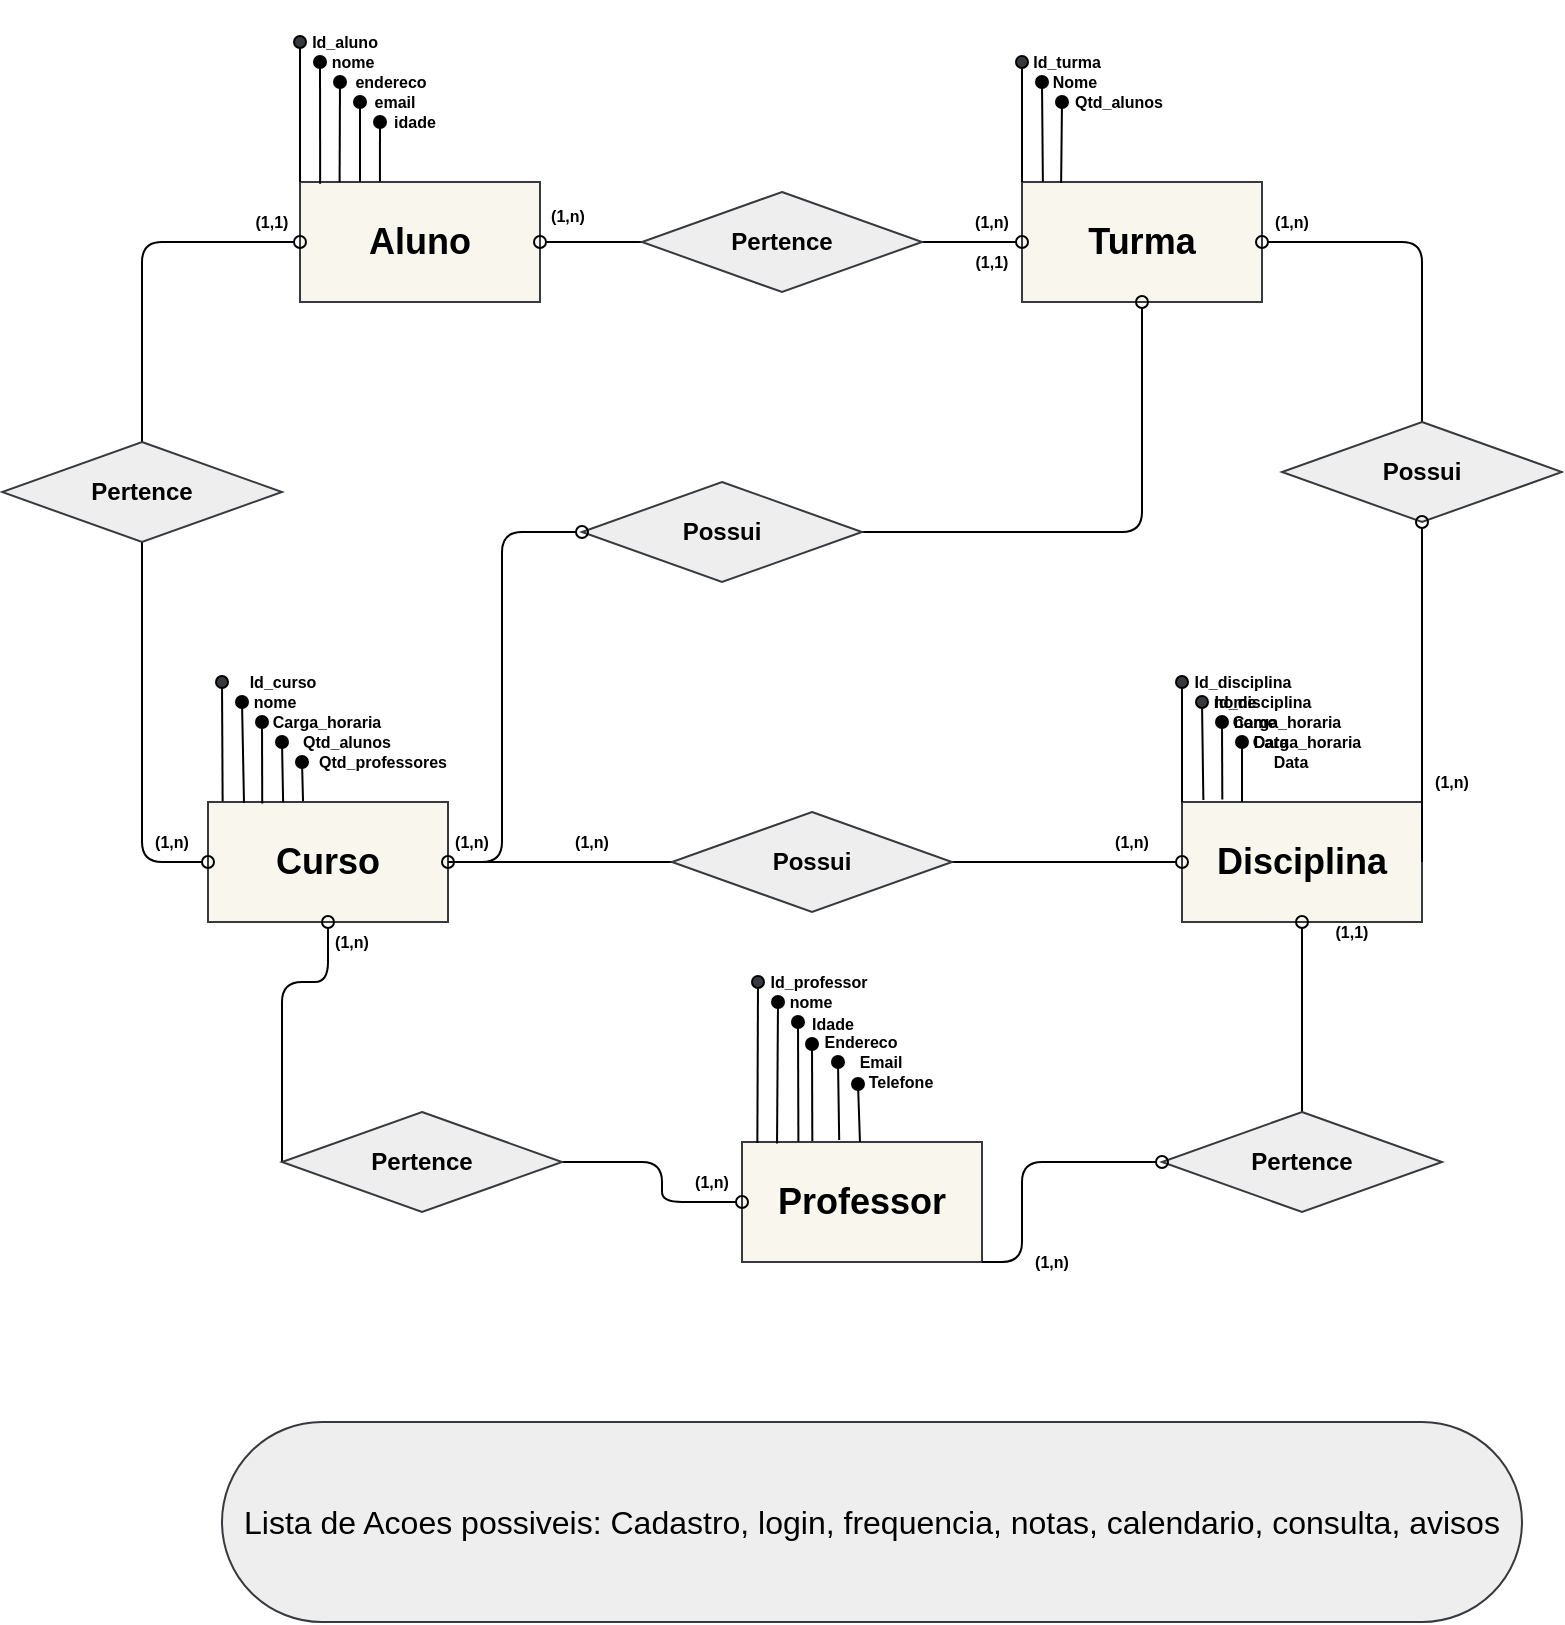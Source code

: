 <mxfile>
    <diagram id="jawHi2lJ_B6Cq0XuXYQZ" name="Page-1">
        <mxGraphModel dx="692" dy="394" grid="1" gridSize="10" guides="1" tooltips="1" connect="1" arrows="1" fold="1" page="1" pageScale="1" pageWidth="850" pageHeight="1100" math="0" shadow="0">
            <root>
                <mxCell id="0"/>
                <mxCell id="1" parent="0"/>
                <mxCell id="118" value="" style="group" vertex="1" connectable="0" parent="1">
                    <mxGeometry x="149" y="40" width="140" height="150" as="geometry"/>
                </mxCell>
                <mxCell id="2" value="&lt;h2&gt;&lt;font color=&quot;#000000&quot;&gt;Aluno&lt;/font&gt;&lt;/h2&gt;" style="rounded=0;whiteSpace=wrap;html=1;fillColor=#f9f7ed;strokeColor=#36393d;" parent="118" vertex="1">
                    <mxGeometry x="20" y="90" width="120" height="60" as="geometry"/>
                </mxCell>
                <mxCell id="114" value="" style="group" vertex="1" connectable="0" parent="118">
                    <mxGeometry width="97" height="80" as="geometry"/>
                </mxCell>
                <mxCell id="28" value="" style="group" vertex="1" connectable="0" parent="114">
                    <mxGeometry width="87" height="70" as="geometry"/>
                </mxCell>
                <mxCell id="11" value="" style="shape=waypoint;sketch=0;fillStyle=solid;size=6;pointerEvents=1;points=[];resizable=0;rotatable=0;perimeter=centerPerimeter;snapToPoint=1;fillColor=#eeeeee;strokeColor=#36393d;" parent="28" vertex="1">
                    <mxGeometry width="40" height="40" as="geometry"/>
                </mxCell>
                <mxCell id="13" value="Id_aluno" style="text;strokeColor=none;fillColor=none;html=1;fontSize=8;fontStyle=1;verticalAlign=middle;align=center;fontColor=#000000;" parent="28" vertex="1">
                    <mxGeometry x="22" y="10" width="40" height="20" as="geometry"/>
                </mxCell>
                <mxCell id="14" value="nome" style="text;strokeColor=none;fillColor=none;html=1;fontSize=8;fontStyle=1;verticalAlign=middle;align=center;fontColor=#000000;" parent="28" vertex="1">
                    <mxGeometry x="26" y="20" width="40" height="20" as="geometry"/>
                </mxCell>
                <mxCell id="15" value="endereco" style="text;strokeColor=none;fillColor=none;html=1;fontSize=8;fontStyle=1;verticalAlign=middle;align=center;fontColor=#000000;" parent="28" vertex="1">
                    <mxGeometry x="45" y="30" width="40" height="20" as="geometry"/>
                </mxCell>
                <mxCell id="16" value="email" style="text;strokeColor=none;fillColor=none;html=1;fontSize=8;fontStyle=1;verticalAlign=middle;align=center;fontColor=#000000;" parent="28" vertex="1">
                    <mxGeometry x="47" y="40" width="40" height="20" as="geometry"/>
                </mxCell>
                <mxCell id="18" value="" style="shape=waypoint;sketch=0;fillStyle=solid;size=6;pointerEvents=1;points=[];resizable=0;rotatable=0;perimeter=centerPerimeter;snapToPoint=1;" parent="28" vertex="1">
                    <mxGeometry x="10" y="10" width="40" height="40" as="geometry"/>
                </mxCell>
                <mxCell id="21" value="" style="shape=waypoint;sketch=0;fillStyle=solid;size=6;pointerEvents=1;points=[];resizable=0;rotatable=0;perimeter=centerPerimeter;snapToPoint=1;" parent="28" vertex="1">
                    <mxGeometry x="20" y="20" width="40" height="40" as="geometry"/>
                </mxCell>
                <mxCell id="22" value="" style="shape=waypoint;sketch=0;fillStyle=solid;size=6;pointerEvents=1;points=[];resizable=0;rotatable=0;perimeter=centerPerimeter;snapToPoint=1;" parent="28" vertex="1">
                    <mxGeometry x="30" y="30" width="40" height="40" as="geometry"/>
                </mxCell>
                <mxCell id="109" value="idade" style="text;strokeColor=none;fillColor=none;html=1;fontSize=8;fontStyle=1;verticalAlign=middle;align=center;fontColor=#000000;" vertex="1" parent="114">
                    <mxGeometry x="57" y="50" width="40" height="20" as="geometry"/>
                </mxCell>
                <mxCell id="110" value="" style="shape=waypoint;sketch=0;fillStyle=solid;size=6;pointerEvents=1;points=[];resizable=0;rotatable=0;perimeter=centerPerimeter;snapToPoint=1;" vertex="1" parent="114">
                    <mxGeometry x="40" y="40" width="40" height="40" as="geometry"/>
                </mxCell>
                <mxCell id="27" style="edgeStyle=none;html=1;fontSize=8;fontColor=#000000;endArrow=oval;endFill=0;exitX=0;exitY=0;exitDx=0;exitDy=0;" parent="118" source="2" target="11" edge="1">
                    <mxGeometry relative="1" as="geometry"/>
                </mxCell>
                <mxCell id="26" style="edgeStyle=none;html=1;fontSize=8;fontColor=#000000;endArrow=oval;endFill=0;exitX=0.084;exitY=0.015;exitDx=0;exitDy=0;exitPerimeter=0;" parent="118" source="2" target="18" edge="1">
                    <mxGeometry relative="1" as="geometry"/>
                </mxCell>
                <mxCell id="25" style="edgeStyle=none;html=1;entryX=-0.004;entryY=0.517;entryDx=0;entryDy=0;entryPerimeter=0;fontSize=8;fontColor=#000000;endArrow=oval;endFill=0;exitX=0.165;exitY=0.002;exitDx=0;exitDy=0;exitPerimeter=0;" parent="118" source="2" target="21" edge="1">
                    <mxGeometry relative="1" as="geometry"/>
                </mxCell>
                <mxCell id="24" style="edgeStyle=none;html=1;fontSize=8;fontColor=#000000;endArrow=oval;endFill=0;exitX=0.25;exitY=0;exitDx=0;exitDy=0;" parent="118" source="2" target="22" edge="1">
                    <mxGeometry relative="1" as="geometry"/>
                </mxCell>
                <mxCell id="111" style="edgeStyle=none;html=1;entryX=0.481;entryY=0.446;entryDx=0;entryDy=0;entryPerimeter=0;fontSize=8;fontColor=#000000;endArrow=oval;endFill=0;exitX=0.333;exitY=-0.004;exitDx=0;exitDy=0;exitPerimeter=0;" edge="1" parent="118" source="2" target="110">
                    <mxGeometry relative="1" as="geometry"/>
                </mxCell>
                <mxCell id="119" value="" style="group" vertex="1" connectable="0" parent="1">
                    <mxGeometry x="510" y="50" width="140" height="140" as="geometry"/>
                </mxCell>
                <mxCell id="9" value="&lt;h2&gt;&lt;font color=&quot;#000000&quot;&gt;Turma&lt;/font&gt;&lt;/h2&gt;" style="rounded=0;whiteSpace=wrap;html=1;fillColor=#f9f7ed;strokeColor=#36393d;" parent="119" vertex="1">
                    <mxGeometry x="20" y="80" width="120" height="60" as="geometry"/>
                </mxCell>
                <mxCell id="113" value="" style="group" vertex="1" connectable="0" parent="119">
                    <mxGeometry width="88" height="70" as="geometry"/>
                </mxCell>
                <mxCell id="29" value="" style="group" vertex="1" connectable="0" parent="113">
                    <mxGeometry width="88" height="70" as="geometry"/>
                </mxCell>
                <mxCell id="36" value="" style="shape=waypoint;sketch=0;fillStyle=solid;size=6;pointerEvents=1;points=[];resizable=0;rotatable=0;perimeter=centerPerimeter;snapToPoint=1;" vertex="1" parent="29">
                    <mxGeometry x="20" y="20" width="40" height="40" as="geometry"/>
                </mxCell>
                <mxCell id="112" value="" style="group" vertex="1" connectable="0" parent="29">
                    <mxGeometry width="88" height="50" as="geometry"/>
                </mxCell>
                <mxCell id="30" value="" style="shape=waypoint;sketch=0;fillStyle=solid;size=6;pointerEvents=1;points=[];resizable=0;rotatable=0;perimeter=centerPerimeter;snapToPoint=1;fillColor=#eeeeee;strokeColor=#36393d;" vertex="1" parent="112">
                    <mxGeometry width="40" height="40" as="geometry"/>
                </mxCell>
                <mxCell id="31" value="Id_turma" style="text;strokeColor=none;fillColor=none;html=1;fontSize=8;fontStyle=1;verticalAlign=middle;align=center;fontColor=#000000;" vertex="1" parent="112">
                    <mxGeometry x="22" y="10" width="40" height="20" as="geometry"/>
                </mxCell>
                <mxCell id="32" value="Nome" style="text;strokeColor=none;fillColor=none;html=1;fontSize=8;fontStyle=1;verticalAlign=middle;align=center;fontColor=#000000;" vertex="1" parent="112">
                    <mxGeometry x="26" y="20" width="40" height="20" as="geometry"/>
                </mxCell>
                <mxCell id="33" value="Qtd_alunos" style="text;strokeColor=none;fillColor=none;html=1;fontSize=8;fontStyle=1;verticalAlign=middle;align=center;fontColor=#000000;" vertex="1" parent="112">
                    <mxGeometry x="48" y="30" width="40" height="20" as="geometry"/>
                </mxCell>
                <mxCell id="35" value="" style="shape=waypoint;sketch=0;fillStyle=solid;size=6;pointerEvents=1;points=[];resizable=0;rotatable=0;perimeter=centerPerimeter;snapToPoint=1;" vertex="1" parent="112">
                    <mxGeometry x="10" y="10" width="40" height="40" as="geometry"/>
                </mxCell>
                <mxCell id="40" style="edgeStyle=none;html=1;fontSize=8;fontColor=#000000;endArrow=oval;endFill=0;exitX=0.163;exitY=0.009;exitDx=0;exitDy=0;exitPerimeter=0;" edge="1" parent="119" source="9" target="36">
                    <mxGeometry relative="1" as="geometry"/>
                </mxCell>
                <mxCell id="38" style="edgeStyle=none;html=1;fontSize=8;fontColor=#000000;endArrow=oval;endFill=0;exitX=0;exitY=0;exitDx=0;exitDy=0;" edge="1" parent="119" source="9" target="30">
                    <mxGeometry relative="1" as="geometry"/>
                </mxCell>
                <mxCell id="39" style="edgeStyle=none;html=1;fontSize=8;fontColor=#000000;endArrow=oval;endFill=0;exitX=0.087;exitY=-0.001;exitDx=0;exitDy=0;exitPerimeter=0;" edge="1" parent="119" source="9" target="35">
                    <mxGeometry relative="1" as="geometry"/>
                </mxCell>
                <mxCell id="145" value="&lt;b&gt;(1,n)&lt;/b&gt;" style="text;html=1;strokeColor=none;fillColor=none;align=center;verticalAlign=middle;whiteSpace=wrap;rounded=0;fontSize=8;fontColor=#000000;" vertex="1" parent="119">
                    <mxGeometry x="-10" y="90" width="30" height="20" as="geometry"/>
                </mxCell>
                <mxCell id="161" value="&lt;b&gt;(1,1)&lt;/b&gt;" style="text;html=1;strokeColor=none;fillColor=none;align=center;verticalAlign=middle;whiteSpace=wrap;rounded=0;fontSize=8;fontColor=#000000;" vertex="1" parent="119">
                    <mxGeometry x="-10" y="110" width="30" height="20" as="geometry"/>
                </mxCell>
                <mxCell id="120" value="" style="group" vertex="1" connectable="0" parent="1">
                    <mxGeometry x="590" y="360" width="140" height="140" as="geometry"/>
                </mxCell>
                <mxCell id="10" value="&lt;h2&gt;&lt;font color=&quot;#000000&quot;&gt;Disciplina&lt;/font&gt;&lt;/h2&gt;" style="rounded=0;whiteSpace=wrap;html=1;fillColor=#f9f7ed;strokeColor=#36393d;" parent="120" vertex="1">
                    <mxGeometry x="20" y="80" width="120" height="60" as="geometry"/>
                </mxCell>
                <mxCell id="115" value="" style="group" vertex="1" connectable="0" parent="120">
                    <mxGeometry width="102" height="70" as="geometry"/>
                </mxCell>
                <mxCell id="41" value="Id_disciplina" style="text;strokeColor=none;fillColor=none;html=1;fontSize=8;fontStyle=1;verticalAlign=middle;align=center;fontColor=#000000;" vertex="1" parent="115">
                    <mxGeometry x="30" y="10" width="40" height="20" as="geometry"/>
                </mxCell>
                <mxCell id="42" value="nome" style="text;strokeColor=none;fillColor=none;html=1;fontSize=8;fontStyle=1;verticalAlign=middle;align=center;fontColor=#000000;" vertex="1" parent="115">
                    <mxGeometry x="26" y="20" width="40" height="20" as="geometry"/>
                </mxCell>
                <mxCell id="43" value="Carga_horaria" style="text;strokeColor=none;fillColor=none;html=1;fontSize=8;fontStyle=1;verticalAlign=middle;align=center;fontColor=#000000;" vertex="1" parent="115">
                    <mxGeometry x="52" y="30" width="40" height="20" as="geometry"/>
                </mxCell>
                <mxCell id="44" value="Data" style="text;strokeColor=none;fillColor=none;html=1;fontSize=8;fontStyle=1;verticalAlign=middle;align=center;fontColor=#000000;" vertex="1" parent="115">
                    <mxGeometry x="44" y="40" width="40" height="20" as="geometry"/>
                </mxCell>
                <mxCell id="45" value="" style="shape=waypoint;sketch=0;fillStyle=solid;size=6;pointerEvents=1;points=[];resizable=0;rotatable=0;perimeter=centerPerimeter;snapToPoint=1;" vertex="1" parent="115">
                    <mxGeometry x="10" y="10" width="40" height="40" as="geometry"/>
                </mxCell>
                <mxCell id="46" value="" style="shape=waypoint;sketch=0;fillStyle=solid;size=6;pointerEvents=1;points=[];resizable=0;rotatable=0;perimeter=centerPerimeter;snapToPoint=1;" vertex="1" parent="115">
                    <mxGeometry x="20" y="20" width="40" height="40" as="geometry"/>
                </mxCell>
                <mxCell id="47" value="" style="shape=waypoint;sketch=0;fillStyle=solid;size=6;pointerEvents=1;points=[];resizable=0;rotatable=0;perimeter=centerPerimeter;snapToPoint=1;fillColor=#eeeeee;strokeColor=#36393d;" vertex="1" parent="115">
                    <mxGeometry width="40" height="40" as="geometry"/>
                </mxCell>
                <mxCell id="48" value="" style="shape=waypoint;sketch=0;fillStyle=solid;size=6;pointerEvents=1;points=[];resizable=0;rotatable=0;perimeter=centerPerimeter;snapToPoint=1;" vertex="1" parent="115">
                    <mxGeometry x="30" y="30" width="40" height="40" as="geometry"/>
                </mxCell>
                <mxCell id="84" value="Id_disciplina" style="text;strokeColor=none;fillColor=none;html=1;fontSize=8;fontStyle=1;verticalAlign=middle;align=center;fontColor=#000000;" vertex="1" parent="115">
                    <mxGeometry x="40" y="20" width="40" height="20" as="geometry"/>
                </mxCell>
                <mxCell id="85" value="nome" style="text;strokeColor=none;fillColor=none;html=1;fontSize=8;fontStyle=1;verticalAlign=middle;align=center;fontColor=#000000;" vertex="1" parent="115">
                    <mxGeometry x="36" y="30" width="40" height="20" as="geometry"/>
                </mxCell>
                <mxCell id="86" value="Carga_horaria" style="text;strokeColor=none;fillColor=none;html=1;fontSize=8;fontStyle=1;verticalAlign=middle;align=center;fontColor=#000000;" vertex="1" parent="115">
                    <mxGeometry x="62" y="40" width="40" height="20" as="geometry"/>
                </mxCell>
                <mxCell id="87" value="Data" style="text;strokeColor=none;fillColor=none;html=1;fontSize=8;fontStyle=1;verticalAlign=middle;align=center;fontColor=#000000;" vertex="1" parent="115">
                    <mxGeometry x="54" y="50" width="40" height="20" as="geometry"/>
                </mxCell>
                <mxCell id="88" value="" style="shape=waypoint;sketch=0;fillStyle=solid;size=6;pointerEvents=1;points=[];resizable=0;rotatable=0;perimeter=centerPerimeter;snapToPoint=1;" vertex="1" parent="115">
                    <mxGeometry x="20" y="20" width="40" height="40" as="geometry"/>
                </mxCell>
                <mxCell id="89" value="" style="shape=waypoint;sketch=0;fillStyle=solid;size=6;pointerEvents=1;points=[];resizable=0;rotatable=0;perimeter=centerPerimeter;snapToPoint=1;" vertex="1" parent="115">
                    <mxGeometry x="30" y="30" width="40" height="40" as="geometry"/>
                </mxCell>
                <mxCell id="90" value="" style="shape=waypoint;sketch=0;fillStyle=solid;size=6;pointerEvents=1;points=[];resizable=0;rotatable=0;perimeter=centerPerimeter;snapToPoint=1;fillColor=#eeeeee;strokeColor=#36393d;" vertex="1" parent="115">
                    <mxGeometry x="10" y="10" width="40" height="40" as="geometry"/>
                </mxCell>
                <mxCell id="51" style="edgeStyle=none;html=1;fontSize=8;fontColor=#000000;endArrow=oval;endFill=0;exitX=0.089;exitY=-0.017;exitDx=0;exitDy=0;exitPerimeter=0;" edge="1" parent="120" source="10" target="45">
                    <mxGeometry relative="1" as="geometry"/>
                </mxCell>
                <mxCell id="52" style="edgeStyle=none;html=1;fontSize=8;fontColor=#000000;endArrow=oval;endFill=0;exitX=0.168;exitY=-0.021;exitDx=0;exitDy=0;exitPerimeter=0;" edge="1" parent="120" source="10" target="46">
                    <mxGeometry relative="1" as="geometry"/>
                </mxCell>
                <mxCell id="49" style="edgeStyle=none;html=1;fontSize=8;fontColor=#000000;endArrow=oval;endFill=0;exitX=0;exitY=0;exitDx=0;exitDy=0;" edge="1" parent="120" source="10" target="47">
                    <mxGeometry relative="1" as="geometry"/>
                </mxCell>
                <mxCell id="50" style="edgeStyle=none;html=1;fontSize=8;fontColor=#000000;endArrow=oval;endFill=0;exitX=0.25;exitY=0;exitDx=0;exitDy=0;" edge="1" parent="120" source="10" target="48">
                    <mxGeometry relative="1" as="geometry"/>
                </mxCell>
                <mxCell id="165" value="&lt;b&gt;(1,n)&lt;/b&gt;" style="text;html=1;strokeColor=none;fillColor=none;align=center;verticalAlign=middle;whiteSpace=wrap;rounded=0;fontSize=8;fontColor=#000000;" vertex="1" parent="120">
                    <mxGeometry x="-20" y="90" width="30" height="20" as="geometry"/>
                </mxCell>
                <mxCell id="121" value="" style="group" vertex="1" connectable="0" parent="1">
                    <mxGeometry x="110" y="360" width="133" height="140" as="geometry"/>
                </mxCell>
                <mxCell id="8" value="&lt;h2&gt;&lt;font color=&quot;#000000&quot;&gt;Curso&lt;/font&gt;&lt;/h2&gt;" style="rounded=0;whiteSpace=wrap;html=1;fillColor=#f9f7ed;strokeColor=#36393d;" parent="121" vertex="1">
                    <mxGeometry x="13" y="80" width="120" height="60" as="geometry"/>
                </mxCell>
                <mxCell id="116" value="" style="group" vertex="1" connectable="0" parent="121">
                    <mxGeometry width="120" height="80" as="geometry"/>
                </mxCell>
                <mxCell id="78" style="edgeStyle=none;html=1;fontSize=8;fontColor=#000000;endArrow=oval;endFill=0;exitX=0.481;exitY=0.989;exitDx=0;exitDy=0;exitPerimeter=0;" edge="1" parent="116" source="75" target="75">
                    <mxGeometry relative="1" as="geometry"/>
                </mxCell>
                <mxCell id="65" value="Id_curso" style="text;strokeColor=none;fillColor=none;html=1;fontSize=8;fontStyle=1;verticalAlign=middle;align=center;fontColor=#000000;" vertex="1" parent="116">
                    <mxGeometry x="30" y="10" width="40" height="20" as="geometry"/>
                </mxCell>
                <mxCell id="66" value="nome" style="text;strokeColor=none;fillColor=none;html=1;fontSize=8;fontStyle=1;verticalAlign=middle;align=center;fontColor=#000000;" vertex="1" parent="116">
                    <mxGeometry x="26" y="20" width="40" height="20" as="geometry"/>
                </mxCell>
                <mxCell id="67" value="Carga_horaria" style="text;strokeColor=none;fillColor=none;html=1;fontSize=8;fontStyle=1;verticalAlign=middle;align=center;fontColor=#000000;" vertex="1" parent="116">
                    <mxGeometry x="52" y="30" width="40" height="20" as="geometry"/>
                </mxCell>
                <mxCell id="69" value="" style="shape=waypoint;sketch=0;fillStyle=solid;size=6;pointerEvents=1;points=[];resizable=0;rotatable=0;perimeter=centerPerimeter;snapToPoint=1;" vertex="1" parent="116">
                    <mxGeometry x="10" y="10" width="40" height="40" as="geometry"/>
                </mxCell>
                <mxCell id="70" value="" style="shape=waypoint;sketch=0;fillStyle=solid;size=6;pointerEvents=1;points=[];resizable=0;rotatable=0;perimeter=centerPerimeter;snapToPoint=1;" vertex="1" parent="116">
                    <mxGeometry x="20" y="20" width="40" height="40" as="geometry"/>
                </mxCell>
                <mxCell id="71" value="" style="shape=waypoint;sketch=0;fillStyle=solid;size=6;pointerEvents=1;points=[];resizable=0;rotatable=0;perimeter=centerPerimeter;snapToPoint=1;fillColor=#eeeeee;strokeColor=#36393d;" vertex="1" parent="116">
                    <mxGeometry width="40" height="40" as="geometry"/>
                </mxCell>
                <mxCell id="72" value="Qtd_alunos" style="text;strokeColor=none;fillColor=none;html=1;fontSize=8;fontStyle=1;verticalAlign=middle;align=center;fontColor=#000000;" vertex="1" parent="116">
                    <mxGeometry x="62" y="40" width="40" height="20" as="geometry"/>
                </mxCell>
                <mxCell id="73" value="" style="shape=waypoint;sketch=0;fillStyle=solid;size=6;pointerEvents=1;points=[];resizable=0;rotatable=0;perimeter=centerPerimeter;snapToPoint=1;" vertex="1" parent="116">
                    <mxGeometry x="30" y="30" width="40" height="40" as="geometry"/>
                </mxCell>
                <mxCell id="74" value="Qtd_professores" style="text;strokeColor=none;fillColor=none;html=1;fontSize=8;fontStyle=1;verticalAlign=middle;align=center;fontColor=#000000;" vertex="1" parent="116">
                    <mxGeometry x="80" y="50" width="40" height="20" as="geometry"/>
                </mxCell>
                <mxCell id="75" value="" style="shape=waypoint;sketch=0;fillStyle=solid;size=6;pointerEvents=1;points=[];resizable=0;rotatable=0;perimeter=centerPerimeter;snapToPoint=1;" vertex="1" parent="116">
                    <mxGeometry x="40" y="40" width="40" height="40" as="geometry"/>
                </mxCell>
                <mxCell id="82" style="edgeStyle=none;html=1;fontSize=8;fontColor=#000000;endArrow=oval;endFill=0;exitX=0.15;exitY=0.009;exitDx=0;exitDy=0;exitPerimeter=0;" edge="1" parent="121" source="8" target="69">
                    <mxGeometry relative="1" as="geometry"/>
                </mxCell>
                <mxCell id="77" style="edgeStyle=none;html=1;fontSize=8;fontColor=#000000;endArrow=oval;endFill=0;exitX=0.226;exitY=0.013;exitDx=0;exitDy=0;exitPerimeter=0;" edge="1" parent="121" source="8" target="70">
                    <mxGeometry relative="1" as="geometry"/>
                </mxCell>
                <mxCell id="83" style="edgeStyle=none;html=1;fontSize=8;fontColor=#000000;endArrow=oval;endFill=0;exitX=0.061;exitY=-0.007;exitDx=0;exitDy=0;exitPerimeter=0;" edge="1" parent="121" source="8" target="71">
                    <mxGeometry relative="1" as="geometry"/>
                </mxCell>
                <mxCell id="81" style="edgeStyle=none;html=1;fontSize=8;fontColor=#000000;endArrow=oval;endFill=0;exitX=0.313;exitY=0.002;exitDx=0;exitDy=0;exitPerimeter=0;" edge="1" parent="121" source="8" target="73">
                    <mxGeometry relative="1" as="geometry"/>
                </mxCell>
                <mxCell id="80" style="edgeStyle=none;html=1;fontSize=8;fontColor=#000000;endArrow=oval;endFill=0;exitX=0.396;exitY=-0.006;exitDx=0;exitDy=0;exitPerimeter=0;" edge="1" parent="121" source="8" target="75">
                    <mxGeometry relative="1" as="geometry"/>
                </mxCell>
                <mxCell id="122" value="" style="group" vertex="1" connectable="0" parent="1">
                    <mxGeometry x="378" y="510" width="132" height="160" as="geometry"/>
                </mxCell>
                <mxCell id="7" value="&lt;h2&gt;&lt;font color=&quot;#000000&quot;&gt;Professor&lt;/font&gt;&lt;/h2&gt;" style="rounded=0;whiteSpace=wrap;html=1;fillColor=#f9f7ed;strokeColor=#36393d;" parent="122" vertex="1">
                    <mxGeometry x="12" y="100" width="120" height="60" as="geometry"/>
                </mxCell>
                <mxCell id="117" value="" style="group" vertex="1" connectable="0" parent="122">
                    <mxGeometry width="111" height="91" as="geometry"/>
                </mxCell>
                <mxCell id="91" value="Id_professor" style="text;strokeColor=none;fillColor=none;html=1;fontSize=8;fontStyle=1;verticalAlign=middle;align=center;fontColor=#000000;" vertex="1" parent="117">
                    <mxGeometry x="30" y="10" width="40" height="20" as="geometry"/>
                </mxCell>
                <mxCell id="92" value="nome" style="text;strokeColor=none;fillColor=none;html=1;fontSize=8;fontStyle=1;verticalAlign=middle;align=center;fontColor=#000000;" vertex="1" parent="117">
                    <mxGeometry x="26" y="20" width="40" height="20" as="geometry"/>
                </mxCell>
                <mxCell id="93" value="Idade" style="text;strokeColor=none;fillColor=none;html=1;fontSize=8;fontStyle=1;verticalAlign=middle;align=center;fontColor=#000000;" vertex="1" parent="117">
                    <mxGeometry x="37" y="31" width="40" height="20" as="geometry"/>
                </mxCell>
                <mxCell id="94" value="Endereco" style="text;strokeColor=none;fillColor=none;html=1;fontSize=8;fontStyle=1;verticalAlign=middle;align=center;fontColor=#000000;" vertex="1" parent="117">
                    <mxGeometry x="51" y="40" width="40" height="20" as="geometry"/>
                </mxCell>
                <mxCell id="95" value="" style="shape=waypoint;sketch=0;fillStyle=solid;size=6;pointerEvents=1;points=[];resizable=0;rotatable=0;perimeter=centerPerimeter;snapToPoint=1;" vertex="1" parent="117">
                    <mxGeometry x="10" y="10" width="40" height="40" as="geometry"/>
                </mxCell>
                <mxCell id="96" value="" style="shape=waypoint;sketch=0;fillStyle=solid;size=6;pointerEvents=1;points=[];resizable=0;rotatable=0;perimeter=centerPerimeter;snapToPoint=1;" vertex="1" parent="117">
                    <mxGeometry x="20" y="20" width="40" height="40" as="geometry"/>
                </mxCell>
                <mxCell id="97" value="" style="shape=waypoint;sketch=0;fillStyle=solid;size=6;pointerEvents=1;points=[];resizable=0;rotatable=0;perimeter=centerPerimeter;snapToPoint=1;fillColor=#eeeeee;strokeColor=#36393d;" vertex="1" parent="117">
                    <mxGeometry width="40" height="40" as="geometry"/>
                </mxCell>
                <mxCell id="98" value="Email" style="text;strokeColor=none;fillColor=none;html=1;fontSize=8;fontStyle=1;verticalAlign=middle;align=center;fontColor=#000000;" vertex="1" parent="117">
                    <mxGeometry x="61" y="50" width="40" height="20" as="geometry"/>
                </mxCell>
                <mxCell id="99" value="Telefone" style="text;strokeColor=none;fillColor=none;html=1;fontSize=8;fontStyle=1;verticalAlign=middle;align=center;fontColor=#000000;" vertex="1" parent="117">
                    <mxGeometry x="71" y="60" width="40" height="20" as="geometry"/>
                </mxCell>
                <mxCell id="100" value="" style="shape=waypoint;sketch=0;fillStyle=solid;size=6;pointerEvents=1;points=[];resizable=0;rotatable=0;perimeter=centerPerimeter;snapToPoint=1;" vertex="1" parent="117">
                    <mxGeometry x="27" y="31" width="40" height="40" as="geometry"/>
                </mxCell>
                <mxCell id="101" value="" style="shape=waypoint;sketch=0;fillStyle=solid;size=6;pointerEvents=1;points=[];resizable=0;rotatable=0;perimeter=centerPerimeter;snapToPoint=1;" vertex="1" parent="117">
                    <mxGeometry x="40" y="40" width="40" height="40" as="geometry"/>
                </mxCell>
                <mxCell id="102" value="" style="shape=waypoint;sketch=0;fillStyle=solid;size=6;pointerEvents=1;points=[];resizable=0;rotatable=0;perimeter=centerPerimeter;snapToPoint=1;" vertex="1" parent="117">
                    <mxGeometry x="50" y="51" width="40" height="40" as="geometry"/>
                </mxCell>
                <mxCell id="104" style="edgeStyle=none;html=1;fontSize=8;fontColor=#000000;endArrow=oval;endFill=0;exitX=0.146;exitY=0.012;exitDx=0;exitDy=0;exitPerimeter=0;" edge="1" parent="122" source="7" target="95">
                    <mxGeometry relative="1" as="geometry"/>
                </mxCell>
                <mxCell id="105" style="edgeStyle=none;html=1;fontSize=8;fontColor=#000000;endArrow=oval;endFill=0;exitX=0.235;exitY=0;exitDx=0;exitDy=0;exitPerimeter=0;" edge="1" parent="122" source="7" target="96">
                    <mxGeometry relative="1" as="geometry"/>
                </mxCell>
                <mxCell id="103" style="edgeStyle=none;html=1;fontSize=8;fontColor=#000000;endArrow=oval;endFill=0;exitX=0.064;exitY=0.008;exitDx=0;exitDy=0;exitPerimeter=0;" edge="1" parent="122" source="7" target="97">
                    <mxGeometry relative="1" as="geometry"/>
                </mxCell>
                <mxCell id="106" style="edgeStyle=none;html=1;fontSize=8;fontColor=#000000;endArrow=oval;endFill=0;exitX=0.293;exitY=-0.008;exitDx=0;exitDy=0;exitPerimeter=0;" edge="1" parent="122" source="7" target="100">
                    <mxGeometry relative="1" as="geometry"/>
                </mxCell>
                <mxCell id="107" style="edgeStyle=none;html=1;fontSize=8;fontColor=#000000;endArrow=oval;endFill=0;exitX=0.405;exitY=-0.016;exitDx=0;exitDy=0;exitPerimeter=0;" edge="1" parent="122" source="7" target="101">
                    <mxGeometry relative="1" as="geometry"/>
                </mxCell>
                <mxCell id="108" style="edgeStyle=none;html=1;fontSize=8;fontColor=#000000;endArrow=oval;endFill=0;" edge="1" parent="122" source="7" target="102">
                    <mxGeometry relative="1" as="geometry"/>
                </mxCell>
                <mxCell id="171" value="&lt;b&gt;(1,n)&lt;/b&gt;" style="text;html=1;strokeColor=none;fillColor=none;align=center;verticalAlign=middle;whiteSpace=wrap;rounded=0;fontSize=8;fontColor=#000000;" vertex="1" parent="122">
                    <mxGeometry x="-18" y="110" width="30" height="20" as="geometry"/>
                </mxCell>
                <mxCell id="130" style="edgeStyle=none;html=1;fontSize=12;fontColor=#000000;endArrow=oval;endFill=0;" edge="1" parent="1" source="123" target="2">
                    <mxGeometry relative="1" as="geometry"/>
                </mxCell>
                <mxCell id="131" style="edgeStyle=none;html=1;fontSize=12;fontColor=#000000;endArrow=oval;endFill=0;exitX=1;exitY=0.5;exitDx=0;exitDy=0;" edge="1" parent="1" source="123" target="9">
                    <mxGeometry relative="1" as="geometry"/>
                </mxCell>
                <mxCell id="123" value="&lt;b&gt;&lt;font style=&quot;font-size: 12px&quot;&gt;Pertence&lt;/font&gt;&lt;/b&gt;" style="rhombus;whiteSpace=wrap;html=1;fontSize=8;fillColor=#eeeeee;strokeColor=#36393d;fontColor=#000000;" vertex="1" parent="1">
                    <mxGeometry x="340" y="135" width="140" height="50" as="geometry"/>
                </mxCell>
                <mxCell id="139" style="edgeStyle=none;html=1;entryX=1;entryY=0.5;entryDx=0;entryDy=0;fontSize=12;fontColor=#000000;endArrow=oval;endFill=0;" edge="1" parent="1" source="124" target="9">
                    <mxGeometry relative="1" as="geometry">
                        <Array as="points">
                            <mxPoint x="730" y="160"/>
                        </Array>
                    </mxGeometry>
                </mxCell>
                <mxCell id="124" value="&lt;b&gt;&lt;font style=&quot;font-size: 12px&quot;&gt;Possui&lt;/font&gt;&lt;/b&gt;" style="rhombus;whiteSpace=wrap;html=1;fontSize=8;fillColor=#eeeeee;strokeColor=#36393d;fontColor=#000000;" vertex="1" parent="1">
                    <mxGeometry x="660" y="250" width="140" height="50" as="geometry"/>
                </mxCell>
                <mxCell id="132" style="edgeStyle=none;html=1;entryX=0;entryY=0.5;entryDx=0;entryDy=0;fontSize=12;fontColor=#000000;endArrow=oval;endFill=0;" edge="1" parent="1" source="125" target="2">
                    <mxGeometry relative="1" as="geometry">
                        <Array as="points">
                            <mxPoint x="90" y="160"/>
                        </Array>
                    </mxGeometry>
                </mxCell>
                <mxCell id="133" style="edgeStyle=none;html=1;entryX=0;entryY=0.5;entryDx=0;entryDy=0;fontSize=12;fontColor=#000000;endArrow=oval;endFill=0;" edge="1" parent="1" source="125" target="8">
                    <mxGeometry relative="1" as="geometry">
                        <Array as="points">
                            <mxPoint x="90" y="470"/>
                        </Array>
                    </mxGeometry>
                </mxCell>
                <mxCell id="125" value="&lt;b&gt;&lt;font style=&quot;font-size: 12px&quot;&gt;Pertence&lt;/font&gt;&lt;/b&gt;" style="rhombus;whiteSpace=wrap;html=1;fontSize=8;fillColor=#eeeeee;strokeColor=#36393d;fontColor=#000000;" vertex="1" parent="1">
                    <mxGeometry x="20" y="260" width="140" height="50" as="geometry"/>
                </mxCell>
                <mxCell id="140" style="edgeStyle=none;html=1;entryX=0;entryY=0.5;entryDx=0;entryDy=0;fontSize=12;fontColor=#000000;endArrow=oval;endFill=0;exitX=1;exitY=0.5;exitDx=0;exitDy=0;" edge="1" parent="1" source="126" target="7">
                    <mxGeometry relative="1" as="geometry">
                        <Array as="points">
                            <mxPoint x="350" y="620"/>
                            <mxPoint x="350" y="640"/>
                        </Array>
                    </mxGeometry>
                </mxCell>
                <mxCell id="141" style="edgeStyle=none;html=1;entryX=0.5;entryY=1;entryDx=0;entryDy=0;fontSize=12;fontColor=#000000;endArrow=oval;endFill=0;exitX=0;exitY=0.5;exitDx=0;exitDy=0;" edge="1" parent="1" source="126" target="8">
                    <mxGeometry relative="1" as="geometry">
                        <Array as="points">
                            <mxPoint x="160" y="530"/>
                            <mxPoint x="183" y="530"/>
                        </Array>
                    </mxGeometry>
                </mxCell>
                <mxCell id="126" value="&lt;b&gt;&lt;font style=&quot;font-size: 12px&quot;&gt;Pertence&lt;/font&gt;&lt;/b&gt;" style="rhombus;whiteSpace=wrap;html=1;fontSize=8;fillColor=#eeeeee;strokeColor=#36393d;fontColor=#000000;" vertex="1" parent="1">
                    <mxGeometry x="160" y="595" width="140" height="50" as="geometry"/>
                </mxCell>
                <mxCell id="143" style="edgeStyle=none;html=1;entryX=0.5;entryY=1;entryDx=0;entryDy=0;fontSize=12;fontColor=#000000;endArrow=oval;endFill=0;" edge="1" parent="1" source="127" target="10">
                    <mxGeometry relative="1" as="geometry"/>
                </mxCell>
                <mxCell id="127" value="&lt;b&gt;&lt;font style=&quot;font-size: 12px&quot;&gt;Pertence&lt;/font&gt;&lt;/b&gt;" style="rhombus;whiteSpace=wrap;html=1;fontSize=8;fillColor=#eeeeee;strokeColor=#36393d;fontColor=#000000;" vertex="1" parent="1">
                    <mxGeometry x="600" y="595" width="140" height="50" as="geometry"/>
                </mxCell>
                <mxCell id="135" style="edgeStyle=none;html=1;entryX=0.5;entryY=1;entryDx=0;entryDy=0;fontSize=12;fontColor=#000000;endArrow=oval;endFill=0;exitX=1;exitY=0.5;exitDx=0;exitDy=0;" edge="1" parent="1" source="128" target="9">
                    <mxGeometry relative="1" as="geometry">
                        <Array as="points">
                            <mxPoint x="590" y="305"/>
                        </Array>
                    </mxGeometry>
                </mxCell>
                <mxCell id="128" value="&lt;b&gt;&lt;font style=&quot;font-size: 12px&quot;&gt;Possui&lt;/font&gt;&lt;/b&gt;" style="rhombus;whiteSpace=wrap;html=1;fontSize=8;fillColor=#eeeeee;strokeColor=#36393d;fontColor=#000000;" vertex="1" parent="1">
                    <mxGeometry x="310" y="280" width="140" height="50" as="geometry"/>
                </mxCell>
                <mxCell id="136" style="edgeStyle=none;html=1;entryX=1;entryY=0.5;entryDx=0;entryDy=0;fontSize=12;fontColor=#000000;endArrow=oval;endFill=0;" edge="1" parent="1" source="129" target="8">
                    <mxGeometry relative="1" as="geometry"/>
                </mxCell>
                <mxCell id="137" style="edgeStyle=none;html=1;fontSize=12;fontColor=#000000;endArrow=oval;endFill=0;" edge="1" parent="1" source="129" target="10">
                    <mxGeometry relative="1" as="geometry"/>
                </mxCell>
                <mxCell id="129" value="&lt;b&gt;&lt;font style=&quot;font-size: 12px&quot;&gt;Possui&lt;/font&gt;&lt;/b&gt;" style="rhombus;whiteSpace=wrap;html=1;fontSize=8;fillColor=#eeeeee;strokeColor=#36393d;fontColor=#000000;" vertex="1" parent="1">
                    <mxGeometry x="355" y="445" width="140" height="50" as="geometry"/>
                </mxCell>
                <mxCell id="134" style="edgeStyle=none;html=1;entryX=0;entryY=0.5;entryDx=0;entryDy=0;fontSize=12;fontColor=#000000;endArrow=oval;endFill=0;exitX=1;exitY=0.5;exitDx=0;exitDy=0;" edge="1" parent="1" source="8" target="128">
                    <mxGeometry relative="1" as="geometry">
                        <Array as="points">
                            <mxPoint x="270" y="470"/>
                            <mxPoint x="270" y="305"/>
                        </Array>
                    </mxGeometry>
                </mxCell>
                <mxCell id="138" style="edgeStyle=none;html=1;entryX=0.5;entryY=1;entryDx=0;entryDy=0;fontSize=12;fontColor=#000000;endArrow=oval;endFill=0;exitX=1;exitY=0.5;exitDx=0;exitDy=0;" edge="1" parent="1" source="10" target="124">
                    <mxGeometry relative="1" as="geometry"/>
                </mxCell>
                <mxCell id="142" style="edgeStyle=none;html=1;entryX=0;entryY=0.5;entryDx=0;entryDy=0;fontSize=12;fontColor=#000000;endArrow=oval;endFill=0;" edge="1" parent="1" target="127">
                    <mxGeometry relative="1" as="geometry">
                        <mxPoint x="510" y="670" as="sourcePoint"/>
                        <Array as="points">
                            <mxPoint x="530" y="670"/>
                            <mxPoint x="530" y="620"/>
                        </Array>
                    </mxGeometry>
                </mxCell>
                <mxCell id="144" value="&lt;b&gt;(1,n)&lt;/b&gt;" style="text;html=1;strokeColor=none;fillColor=none;align=center;verticalAlign=middle;whiteSpace=wrap;rounded=0;fontSize=8;fontColor=#000000;" vertex="1" parent="1">
                    <mxGeometry x="288" y="137" width="30" height="20" as="geometry"/>
                </mxCell>
                <mxCell id="162" value="&lt;b&gt;(1,n)&lt;/b&gt;" style="text;html=1;strokeColor=none;fillColor=none;align=center;verticalAlign=middle;whiteSpace=wrap;rounded=0;fontSize=8;fontColor=#000000;" vertex="1" parent="1">
                    <mxGeometry x="650" y="140" width="30" height="20" as="geometry"/>
                </mxCell>
                <mxCell id="163" value="&lt;b&gt;(1,n)&lt;/b&gt;" style="text;html=1;strokeColor=none;fillColor=none;align=center;verticalAlign=middle;whiteSpace=wrap;rounded=0;fontSize=8;fontColor=#000000;" vertex="1" parent="1">
                    <mxGeometry x="730" y="420" width="30" height="20" as="geometry"/>
                </mxCell>
                <mxCell id="164" value="&lt;b&gt;(1,1)&lt;/b&gt;" style="text;html=1;strokeColor=none;fillColor=none;align=center;verticalAlign=middle;whiteSpace=wrap;rounded=0;fontSize=8;fontColor=#000000;" vertex="1" parent="1">
                    <mxGeometry x="680" y="495" width="30" height="20" as="geometry"/>
                </mxCell>
                <mxCell id="166" value="&lt;b&gt;(1,1)&lt;/b&gt;" style="text;html=1;strokeColor=none;fillColor=none;align=center;verticalAlign=middle;whiteSpace=wrap;rounded=0;fontSize=8;fontColor=#000000;" vertex="1" parent="1">
                    <mxGeometry x="140" y="140" width="30" height="20" as="geometry"/>
                </mxCell>
                <mxCell id="167" value="&lt;b&gt;(1,n)&lt;/b&gt;" style="text;html=1;strokeColor=none;fillColor=none;align=center;verticalAlign=middle;whiteSpace=wrap;rounded=0;fontSize=8;fontColor=#000000;" vertex="1" parent="1">
                    <mxGeometry x="90" y="450" width="30" height="20" as="geometry"/>
                </mxCell>
                <mxCell id="168" value="&lt;b&gt;(1,n)&lt;/b&gt;" style="text;html=1;strokeColor=none;fillColor=none;align=center;verticalAlign=middle;whiteSpace=wrap;rounded=0;fontSize=8;fontColor=#000000;" vertex="1" parent="1">
                    <mxGeometry x="240" y="450" width="30" height="20" as="geometry"/>
                </mxCell>
                <mxCell id="169" value="&lt;b&gt;(1,n)&lt;/b&gt;" style="text;html=1;strokeColor=none;fillColor=none;align=center;verticalAlign=middle;whiteSpace=wrap;rounded=0;fontSize=8;fontColor=#000000;" vertex="1" parent="1">
                    <mxGeometry x="180" y="500" width="30" height="20" as="geometry"/>
                </mxCell>
                <mxCell id="170" value="&lt;b&gt;(1,n)&lt;/b&gt;" style="text;html=1;strokeColor=none;fillColor=none;align=center;verticalAlign=middle;whiteSpace=wrap;rounded=0;fontSize=8;fontColor=#000000;" vertex="1" parent="1">
                    <mxGeometry x="300" y="450" width="30" height="20" as="geometry"/>
                </mxCell>
                <mxCell id="172" value="&lt;b&gt;(1,n)&lt;/b&gt;" style="text;html=1;strokeColor=none;fillColor=none;align=center;verticalAlign=middle;whiteSpace=wrap;rounded=0;fontSize=8;fontColor=#000000;" vertex="1" parent="1">
                    <mxGeometry x="530" y="660" width="30" height="20" as="geometry"/>
                </mxCell>
                <mxCell id="173" value="&lt;font style=&quot;font-size: 16px&quot; color=&quot;#000000&quot;&gt;Lista de Acoes possiveis: Cadastro, login, frequencia, notas, calendario, consulta, avisos&lt;/font&gt;" style="rounded=1;whiteSpace=wrap;html=1;fontSize=16;fillColor=#eeeeee;strokeColor=#36393d;arcSize=50;" vertex="1" parent="1">
                    <mxGeometry x="130" y="750" width="650" height="100" as="geometry"/>
                </mxCell>
            </root>
        </mxGraphModel>
    </diagram>
</mxfile>